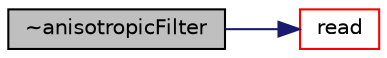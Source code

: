 digraph "~anisotropicFilter"
{
  bgcolor="transparent";
  edge [fontname="Helvetica",fontsize="10",labelfontname="Helvetica",labelfontsize="10"];
  node [fontname="Helvetica",fontsize="10",shape=record];
  rankdir="LR";
  Node608 [label="~anisotropicFilter",height=0.2,width=0.4,color="black", fillcolor="grey75", style="filled", fontcolor="black"];
  Node608 -> Node609 [color="midnightblue",fontsize="10",style="solid",fontname="Helvetica"];
  Node609 [label="read",height=0.2,width=0.4,color="red",URL="$a32261.html#aa9b8764750bd9ff67ca32b6551dc7847",tooltip="Read the LESfilter dictionary. "];
}
